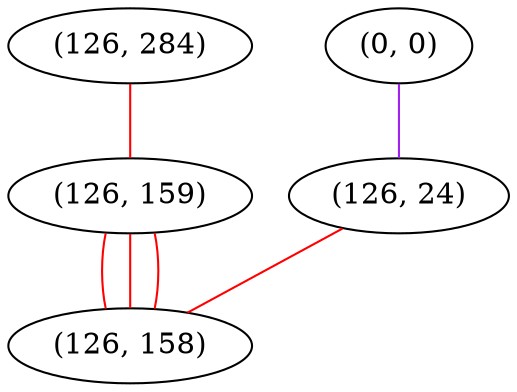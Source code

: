 graph "" {
"(126, 284)";
"(0, 0)";
"(126, 159)";
"(126, 24)";
"(126, 158)";
"(126, 284)" -- "(126, 159)"  [color=red, key=0, weight=1];
"(0, 0)" -- "(126, 24)"  [color=purple, key=0, weight=4];
"(126, 159)" -- "(126, 158)"  [color=red, key=0, weight=1];
"(126, 159)" -- "(126, 158)"  [color=red, key=1, weight=1];
"(126, 159)" -- "(126, 158)"  [color=red, key=2, weight=1];
"(126, 24)" -- "(126, 158)"  [color=red, key=0, weight=1];
}
